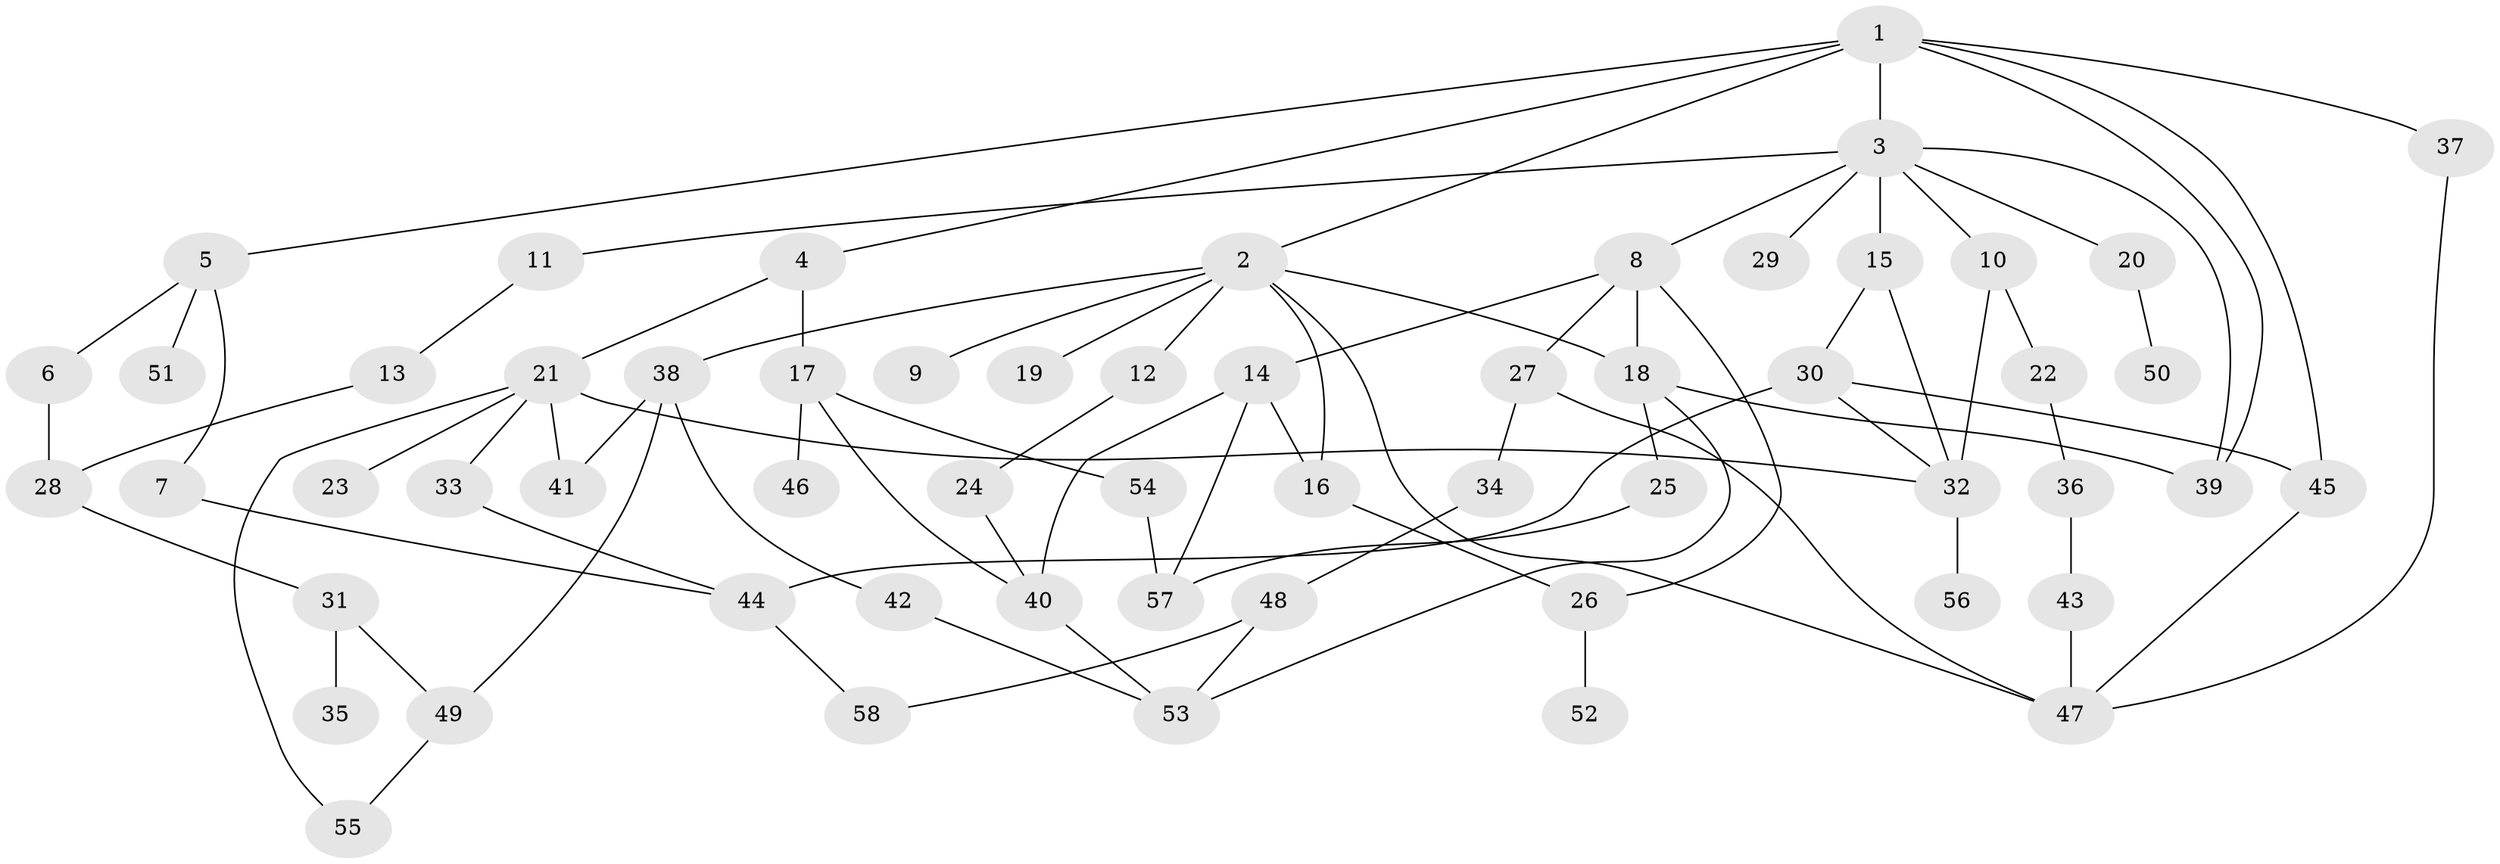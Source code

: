 // coarse degree distribution, {7: 0.05, 10: 0.025, 11: 0.025, 5: 0.1, 4: 0.125, 1: 0.25, 3: 0.175, 2: 0.225, 6: 0.025}
// Generated by graph-tools (version 1.1) at 2025/51/02/27/25 19:51:40]
// undirected, 58 vertices, 84 edges
graph export_dot {
graph [start="1"]
  node [color=gray90,style=filled];
  1;
  2;
  3;
  4;
  5;
  6;
  7;
  8;
  9;
  10;
  11;
  12;
  13;
  14;
  15;
  16;
  17;
  18;
  19;
  20;
  21;
  22;
  23;
  24;
  25;
  26;
  27;
  28;
  29;
  30;
  31;
  32;
  33;
  34;
  35;
  36;
  37;
  38;
  39;
  40;
  41;
  42;
  43;
  44;
  45;
  46;
  47;
  48;
  49;
  50;
  51;
  52;
  53;
  54;
  55;
  56;
  57;
  58;
  1 -- 2;
  1 -- 3;
  1 -- 4;
  1 -- 5;
  1 -- 37;
  1 -- 45;
  1 -- 39;
  2 -- 9;
  2 -- 12;
  2 -- 18;
  2 -- 19;
  2 -- 38;
  2 -- 16;
  2 -- 47;
  3 -- 8;
  3 -- 10;
  3 -- 11;
  3 -- 15;
  3 -- 20;
  3 -- 29;
  3 -- 39;
  4 -- 17;
  4 -- 21;
  5 -- 6;
  5 -- 7;
  5 -- 51;
  6 -- 28;
  7 -- 44;
  8 -- 14;
  8 -- 27;
  8 -- 26;
  8 -- 18;
  10 -- 22;
  10 -- 32;
  11 -- 13;
  12 -- 24;
  13 -- 28;
  14 -- 16;
  14 -- 40;
  14 -- 57;
  15 -- 30;
  15 -- 32;
  16 -- 26;
  17 -- 40;
  17 -- 46;
  17 -- 54;
  18 -- 25;
  18 -- 39;
  18 -- 53;
  20 -- 50;
  21 -- 23;
  21 -- 33;
  21 -- 41;
  21 -- 55;
  21 -- 32;
  22 -- 36;
  24 -- 40;
  25 -- 57;
  26 -- 52;
  27 -- 34;
  27 -- 47;
  28 -- 31;
  30 -- 32;
  30 -- 44;
  30 -- 45;
  31 -- 35;
  31 -- 49;
  32 -- 56;
  33 -- 44;
  34 -- 48;
  36 -- 43;
  37 -- 47;
  38 -- 41;
  38 -- 42;
  38 -- 49;
  40 -- 53;
  42 -- 53;
  43 -- 47;
  44 -- 58;
  45 -- 47;
  48 -- 53;
  48 -- 58;
  49 -- 55;
  54 -- 57;
}
